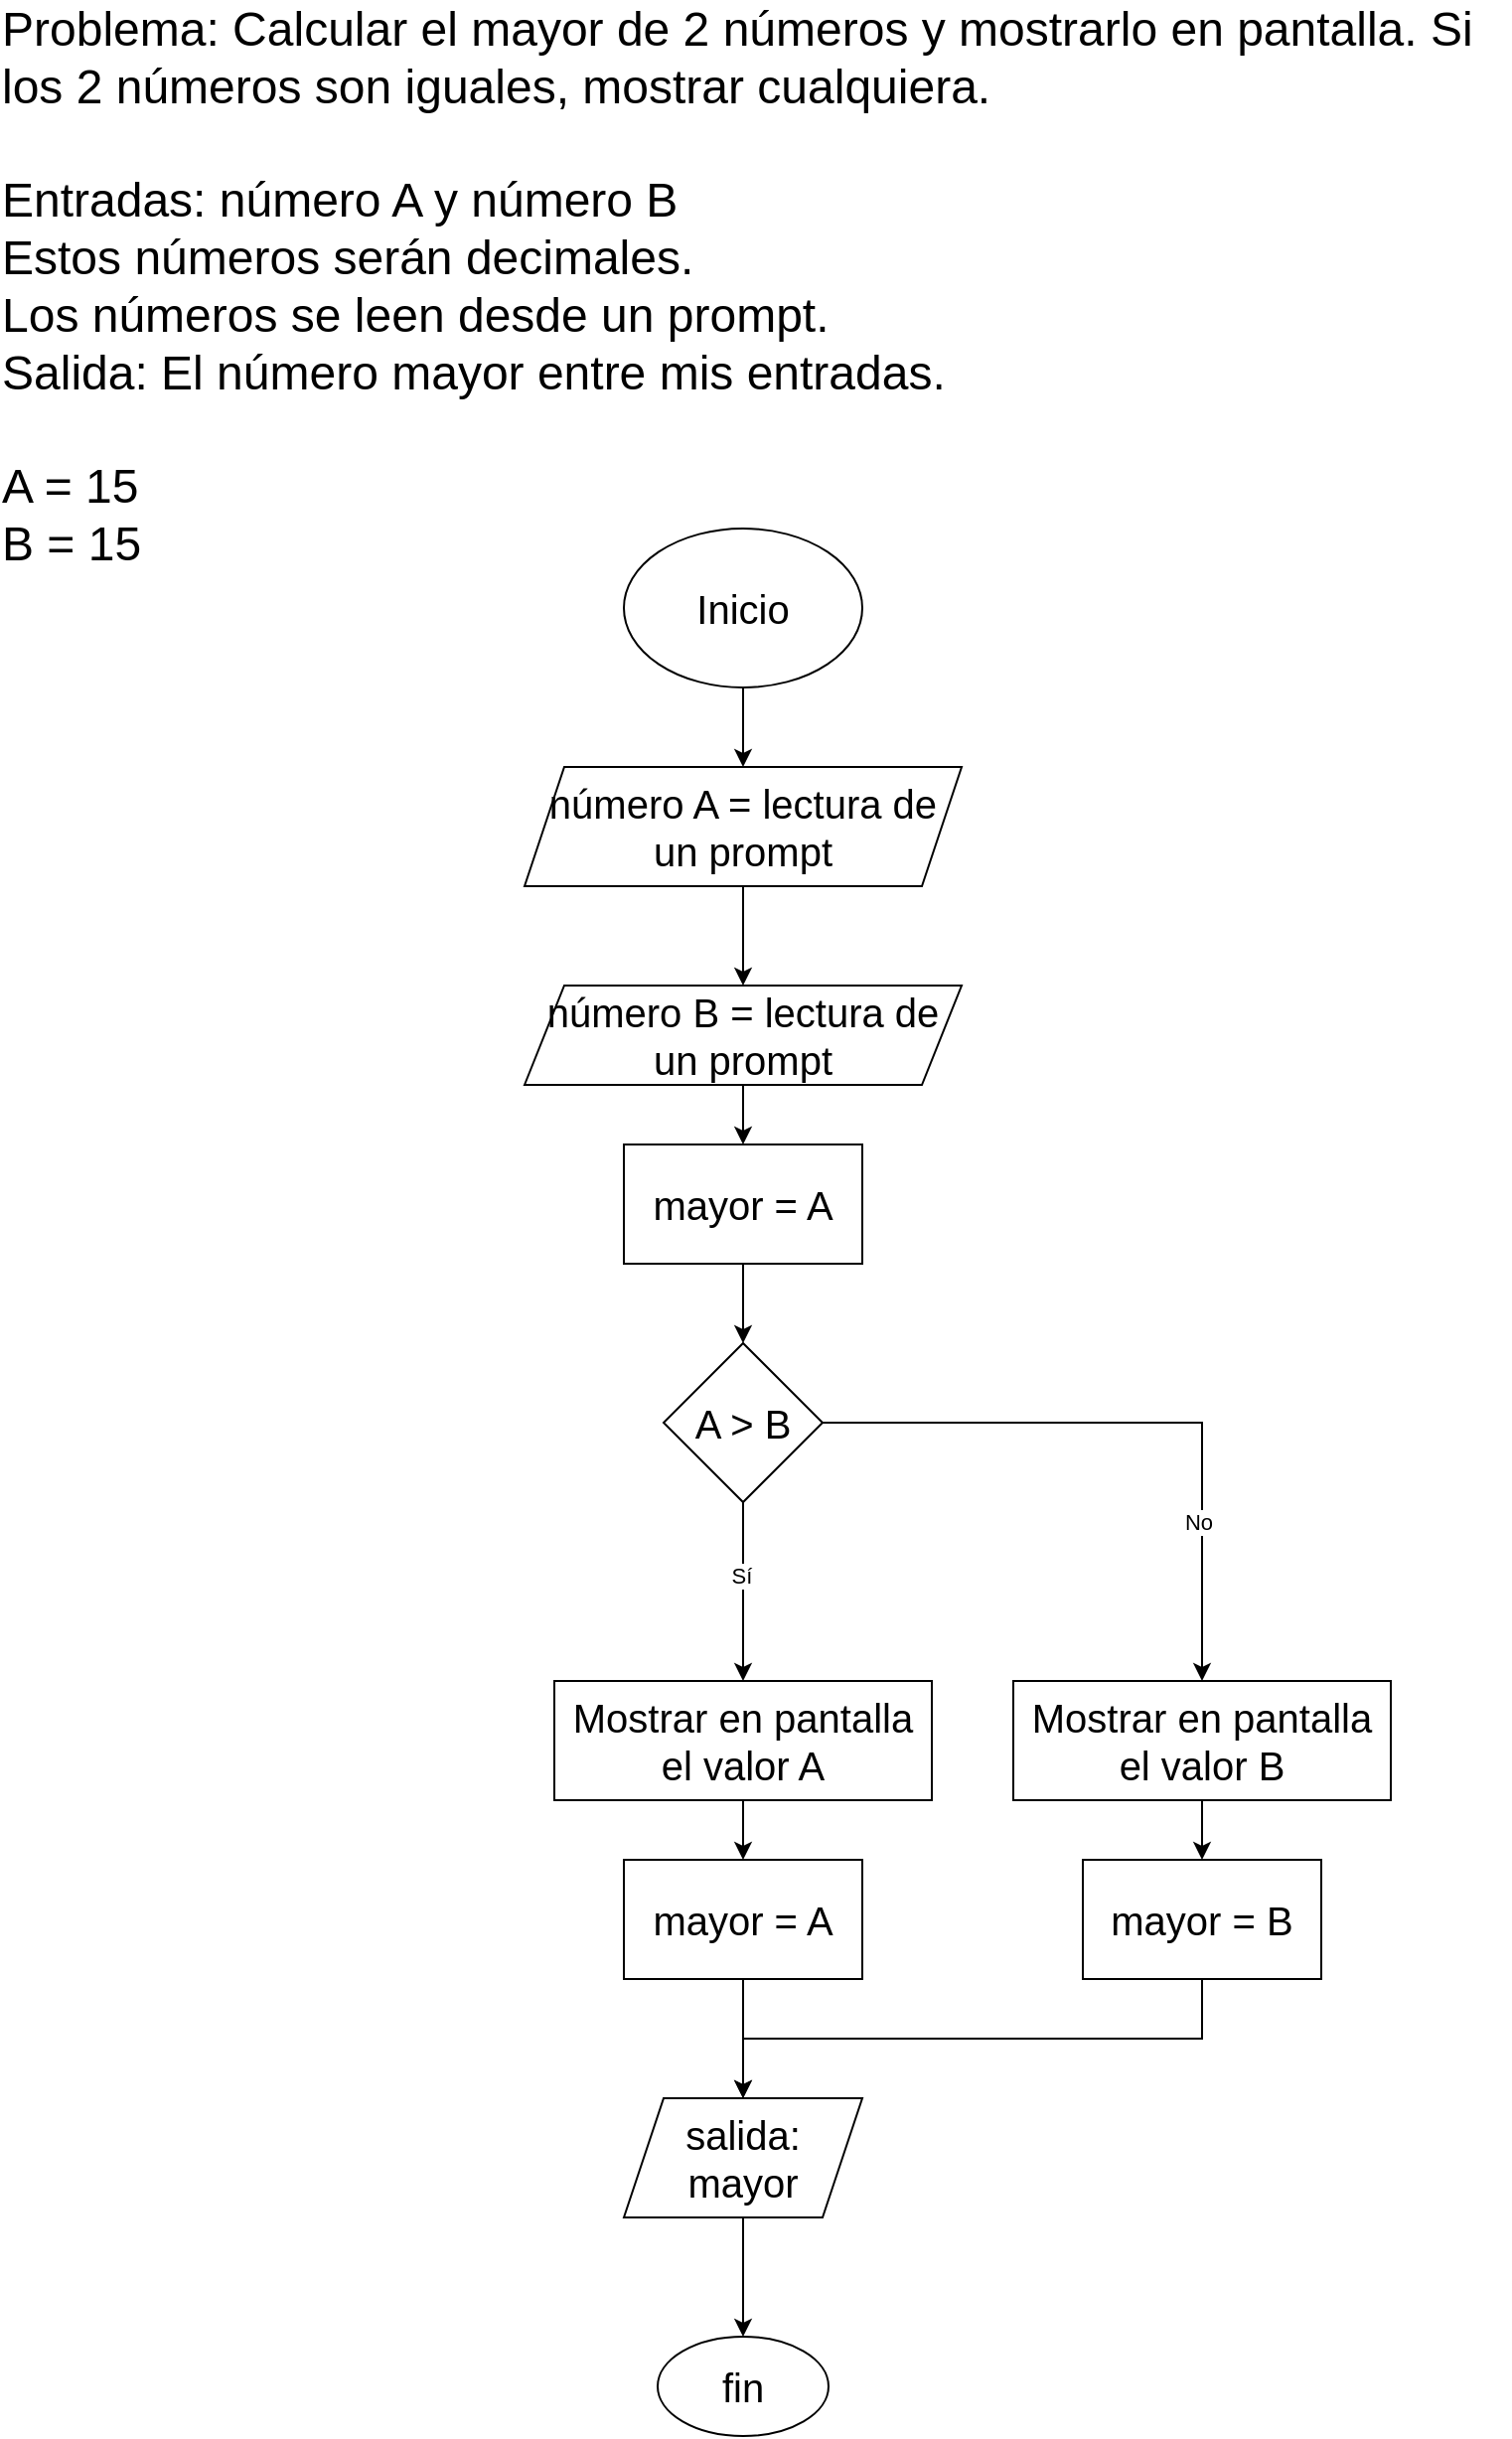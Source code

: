 <mxfile version="24.6.3" type="device" pages="2">
  <diagram id="C5RBs43oDa-KdzZeNtuy" name="Número mayor">
    <mxGraphModel dx="1002" dy="569" grid="1" gridSize="10" guides="1" tooltips="1" connect="1" arrows="1" fold="1" page="1" pageScale="1" pageWidth="827" pageHeight="1169" math="0" shadow="0">
      <root>
        <mxCell id="WIyWlLk6GJQsqaUBKTNV-0" />
        <mxCell id="WIyWlLk6GJQsqaUBKTNV-1" parent="WIyWlLk6GJQsqaUBKTNV-0" />
        <mxCell id="YoA2g7veqDldS5wbF5lk-0" value="&lt;div style=&quot;text-align: left;&quot;&gt;&lt;span style=&quot;font-size: 24px; background-color: initial;&quot;&gt;Problema: Calcular el mayor de 2 números y mostrarlo en pantalla. Si los 2 números son iguales, mostrar cualquiera.&lt;/span&gt;&lt;/div&gt;&lt;font style=&quot;&quot;&gt;&lt;div style=&quot;font-size: 24px; text-align: left;&quot;&gt;&lt;span style=&quot;background-color: initial;&quot;&gt;&lt;br&gt;Entradas: número A y número B&lt;/span&gt;&lt;/div&gt;&lt;div style=&quot;font-size: 24px; text-align: left;&quot;&gt;&lt;span style=&quot;background-color: initial;&quot;&gt;Estos números serán decimales.&lt;br&gt;Los números se leen desde un prompt.&lt;/span&gt;&lt;/div&gt;&lt;div style=&quot;font-size: 24px; text-align: left;&quot;&gt;&lt;span style=&quot;background-color: initial;&quot;&gt;Salida: El número mayor entre mis entradas.&lt;br&gt;&lt;br&gt;A = 15&lt;br&gt;B = 15&lt;/span&gt;&lt;/div&gt;&lt;div style=&quot;text-align: left;&quot;&gt;&lt;span style=&quot;font-size: 24px;&quot;&gt;&lt;br&gt;&lt;/span&gt;&lt;/div&gt;&lt;br&gt;&lt;/font&gt;" style="text;html=1;align=center;verticalAlign=middle;whiteSpace=wrap;rounded=0;" vertex="1" parent="WIyWlLk6GJQsqaUBKTNV-1">
          <mxGeometry x="40" y="430" width="760" height="200" as="geometry" />
        </mxCell>
        <mxCell id="YoA2g7veqDldS5wbF5lk-2" value="&lt;font style=&quot;font-size: 20px;&quot;&gt;Inicio&lt;/font&gt;" style="ellipse;whiteSpace=wrap;html=1;" vertex="1" parent="WIyWlLk6GJQsqaUBKTNV-1">
          <mxGeometry x="354" y="630" width="120" height="80" as="geometry" />
        </mxCell>
        <mxCell id="YoA2g7veqDldS5wbF5lk-3" value="&lt;font style=&quot;font-size: 20px;&quot;&gt;número A = lectura de un prompt&lt;/font&gt;" style="shape=parallelogram;perimeter=parallelogramPerimeter;whiteSpace=wrap;html=1;fixedSize=1;" vertex="1" parent="WIyWlLk6GJQsqaUBKTNV-1">
          <mxGeometry x="304" y="750" width="220" height="60" as="geometry" />
        </mxCell>
        <mxCell id="YoA2g7veqDldS5wbF5lk-4" value="&lt;font style=&quot;font-size: 20px;&quot;&gt;número B = lectura de un prompt&lt;/font&gt;" style="shape=parallelogram;perimeter=parallelogramPerimeter;whiteSpace=wrap;html=1;fixedSize=1;" vertex="1" parent="WIyWlLk6GJQsqaUBKTNV-1">
          <mxGeometry x="304" y="860" width="220" height="50" as="geometry" />
        </mxCell>
        <mxCell id="YoA2g7veqDldS5wbF5lk-5" value="" style="endArrow=classic;html=1;rounded=0;exitX=0.5;exitY=1;exitDx=0;exitDy=0;entryX=0.5;entryY=0;entryDx=0;entryDy=0;" edge="1" parent="WIyWlLk6GJQsqaUBKTNV-1" source="YoA2g7veqDldS5wbF5lk-2" target="YoA2g7veqDldS5wbF5lk-3">
          <mxGeometry width="50" height="50" relative="1" as="geometry">
            <mxPoint x="390" y="880" as="sourcePoint" />
            <mxPoint x="440" y="830" as="targetPoint" />
          </mxGeometry>
        </mxCell>
        <mxCell id="YoA2g7veqDldS5wbF5lk-6" value="" style="endArrow=classic;html=1;rounded=0;entryX=0.5;entryY=0;entryDx=0;entryDy=0;exitX=0.5;exitY=1;exitDx=0;exitDy=0;" edge="1" parent="WIyWlLk6GJQsqaUBKTNV-1" source="YoA2g7veqDldS5wbF5lk-3" target="YoA2g7veqDldS5wbF5lk-4">
          <mxGeometry width="50" height="50" relative="1" as="geometry">
            <mxPoint x="390" y="880" as="sourcePoint" />
            <mxPoint x="440" y="830" as="targetPoint" />
          </mxGeometry>
        </mxCell>
        <mxCell id="YoA2g7veqDldS5wbF5lk-7" value="&lt;font style=&quot;font-size: 20px;&quot;&gt;A &amp;gt; B&lt;/font&gt;" style="rhombus;whiteSpace=wrap;html=1;" vertex="1" parent="WIyWlLk6GJQsqaUBKTNV-1">
          <mxGeometry x="374" y="1040" width="80" height="80" as="geometry" />
        </mxCell>
        <mxCell id="YoA2g7veqDldS5wbF5lk-8" value="&lt;font style=&quot;font-size: 20px;&quot;&gt;mayor = A&lt;/font&gt;" style="rounded=0;whiteSpace=wrap;html=1;" vertex="1" parent="WIyWlLk6GJQsqaUBKTNV-1">
          <mxGeometry x="354" y="940" width="120" height="60" as="geometry" />
        </mxCell>
        <mxCell id="YoA2g7veqDldS5wbF5lk-9" value="" style="endArrow=classic;html=1;rounded=0;exitX=0.5;exitY=1;exitDx=0;exitDy=0;entryX=0.5;entryY=0;entryDx=0;entryDy=0;" edge="1" parent="WIyWlLk6GJQsqaUBKTNV-1" source="YoA2g7veqDldS5wbF5lk-4" target="YoA2g7veqDldS5wbF5lk-8">
          <mxGeometry width="50" height="50" relative="1" as="geometry">
            <mxPoint x="390" y="1080" as="sourcePoint" />
            <mxPoint x="440" y="1030" as="targetPoint" />
          </mxGeometry>
        </mxCell>
        <mxCell id="YoA2g7veqDldS5wbF5lk-10" value="" style="endArrow=classic;html=1;rounded=0;exitX=0.5;exitY=1;exitDx=0;exitDy=0;entryX=0.5;entryY=0;entryDx=0;entryDy=0;" edge="1" parent="WIyWlLk6GJQsqaUBKTNV-1" source="YoA2g7veqDldS5wbF5lk-8" target="YoA2g7veqDldS5wbF5lk-7">
          <mxGeometry width="50" height="50" relative="1" as="geometry">
            <mxPoint x="390" y="1080" as="sourcePoint" />
            <mxPoint x="440" y="1030" as="targetPoint" />
          </mxGeometry>
        </mxCell>
        <mxCell id="YoA2g7veqDldS5wbF5lk-11" value="&lt;font style=&quot;font-size: 20px;&quot;&gt;Mostrar en pantalla el valor A&lt;/font&gt;" style="rounded=0;whiteSpace=wrap;html=1;" vertex="1" parent="WIyWlLk6GJQsqaUBKTNV-1">
          <mxGeometry x="319" y="1210" width="190" height="60" as="geometry" />
        </mxCell>
        <mxCell id="YoA2g7veqDldS5wbF5lk-12" value="" style="endArrow=classic;html=1;rounded=0;entryX=0.5;entryY=0;entryDx=0;entryDy=0;exitX=0.5;exitY=1;exitDx=0;exitDy=0;" edge="1" parent="WIyWlLk6GJQsqaUBKTNV-1" source="YoA2g7veqDldS5wbF5lk-7" target="YoA2g7veqDldS5wbF5lk-11">
          <mxGeometry width="50" height="50" relative="1" as="geometry">
            <mxPoint x="390" y="1130" as="sourcePoint" />
            <mxPoint x="440" y="1080" as="targetPoint" />
          </mxGeometry>
        </mxCell>
        <mxCell id="YoA2g7veqDldS5wbF5lk-13" value="Sí" style="edgeLabel;html=1;align=center;verticalAlign=middle;resizable=0;points=[];" vertex="1" connectable="0" parent="YoA2g7veqDldS5wbF5lk-12">
          <mxGeometry x="-0.191" y="-1" relative="1" as="geometry">
            <mxPoint as="offset" />
          </mxGeometry>
        </mxCell>
        <mxCell id="YoA2g7veqDldS5wbF5lk-14" value="&lt;font style=&quot;font-size: 20px;&quot;&gt;Mostrar en pantalla el valor B&lt;/font&gt;" style="rounded=0;whiteSpace=wrap;html=1;" vertex="1" parent="WIyWlLk6GJQsqaUBKTNV-1">
          <mxGeometry x="550" y="1210" width="190" height="60" as="geometry" />
        </mxCell>
        <mxCell id="YoA2g7veqDldS5wbF5lk-15" value="" style="endArrow=classic;html=1;rounded=0;entryX=0.5;entryY=0;entryDx=0;entryDy=0;exitX=1;exitY=0.5;exitDx=0;exitDy=0;edgeStyle=orthogonalEdgeStyle;" edge="1" parent="WIyWlLk6GJQsqaUBKTNV-1" source="YoA2g7veqDldS5wbF5lk-7" target="YoA2g7veqDldS5wbF5lk-14">
          <mxGeometry width="50" height="50" relative="1" as="geometry">
            <mxPoint x="390" y="1100" as="sourcePoint" />
            <mxPoint x="440" y="1050" as="targetPoint" />
          </mxGeometry>
        </mxCell>
        <mxCell id="YoA2g7veqDldS5wbF5lk-16" value="No" style="edgeLabel;html=1;align=center;verticalAlign=middle;resizable=0;points=[];" vertex="1" connectable="0" parent="YoA2g7veqDldS5wbF5lk-15">
          <mxGeometry x="0.498" y="-2" relative="1" as="geometry">
            <mxPoint as="offset" />
          </mxGeometry>
        </mxCell>
        <mxCell id="YoA2g7veqDldS5wbF5lk-17" value="&lt;font style=&quot;font-size: 20px;&quot;&gt;mayor = A&lt;/font&gt;" style="rounded=0;whiteSpace=wrap;html=1;" vertex="1" parent="WIyWlLk6GJQsqaUBKTNV-1">
          <mxGeometry x="354" y="1300" width="120" height="60" as="geometry" />
        </mxCell>
        <mxCell id="YoA2g7veqDldS5wbF5lk-18" value="&lt;font style=&quot;font-size: 20px;&quot;&gt;mayor = B&lt;/font&gt;" style="rounded=0;whiteSpace=wrap;html=1;" vertex="1" parent="WIyWlLk6GJQsqaUBKTNV-1">
          <mxGeometry x="585" y="1300" width="120" height="60" as="geometry" />
        </mxCell>
        <mxCell id="YoA2g7veqDldS5wbF5lk-19" value="" style="endArrow=classic;html=1;rounded=0;entryX=0.5;entryY=0;entryDx=0;entryDy=0;exitX=0.5;exitY=1;exitDx=0;exitDy=0;" edge="1" parent="WIyWlLk6GJQsqaUBKTNV-1" source="YoA2g7veqDldS5wbF5lk-11" target="YoA2g7veqDldS5wbF5lk-17">
          <mxGeometry width="50" height="50" relative="1" as="geometry">
            <mxPoint x="390" y="1320" as="sourcePoint" />
            <mxPoint x="410" y="1300" as="targetPoint" />
          </mxGeometry>
        </mxCell>
        <mxCell id="YoA2g7veqDldS5wbF5lk-20" value="" style="endArrow=classic;html=1;rounded=0;entryX=0.5;entryY=0;entryDx=0;entryDy=0;exitX=0.5;exitY=1;exitDx=0;exitDy=0;" edge="1" parent="WIyWlLk6GJQsqaUBKTNV-1" source="YoA2g7veqDldS5wbF5lk-14" target="YoA2g7veqDldS5wbF5lk-18">
          <mxGeometry width="50" height="50" relative="1" as="geometry">
            <mxPoint x="390" y="1320" as="sourcePoint" />
            <mxPoint x="440" y="1270" as="targetPoint" />
          </mxGeometry>
        </mxCell>
        <mxCell id="YoA2g7veqDldS5wbF5lk-21" value="&lt;font style=&quot;font-size: 20px;&quot;&gt;fin&lt;/font&gt;" style="ellipse;whiteSpace=wrap;html=1;" vertex="1" parent="WIyWlLk6GJQsqaUBKTNV-1">
          <mxGeometry x="371" y="1540" width="86" height="50" as="geometry" />
        </mxCell>
        <mxCell id="YoA2g7veqDldS5wbF5lk-22" value="&lt;font style=&quot;font-size: 20px;&quot;&gt;salida: mayor&lt;/font&gt;" style="shape=parallelogram;perimeter=parallelogramPerimeter;whiteSpace=wrap;html=1;fixedSize=1;" vertex="1" parent="WIyWlLk6GJQsqaUBKTNV-1">
          <mxGeometry x="354" y="1420" width="120" height="60" as="geometry" />
        </mxCell>
        <mxCell id="YoA2g7veqDldS5wbF5lk-23" value="" style="endArrow=classic;html=1;rounded=0;exitX=0.5;exitY=1;exitDx=0;exitDy=0;entryX=0.5;entryY=0;entryDx=0;entryDy=0;" edge="1" parent="WIyWlLk6GJQsqaUBKTNV-1" source="YoA2g7veqDldS5wbF5lk-17" target="YoA2g7veqDldS5wbF5lk-22">
          <mxGeometry width="50" height="50" relative="1" as="geometry">
            <mxPoint x="390" y="1500" as="sourcePoint" />
            <mxPoint x="440" y="1450" as="targetPoint" />
          </mxGeometry>
        </mxCell>
        <mxCell id="YoA2g7veqDldS5wbF5lk-24" value="" style="endArrow=classic;html=1;rounded=0;exitX=0.5;exitY=1;exitDx=0;exitDy=0;entryX=0.5;entryY=0;entryDx=0;entryDy=0;edgeStyle=orthogonalEdgeStyle;" edge="1" parent="WIyWlLk6GJQsqaUBKTNV-1" source="YoA2g7veqDldS5wbF5lk-18" target="YoA2g7veqDldS5wbF5lk-22">
          <mxGeometry width="50" height="50" relative="1" as="geometry">
            <mxPoint x="390" y="1500" as="sourcePoint" />
            <mxPoint x="440" y="1450" as="targetPoint" />
          </mxGeometry>
        </mxCell>
        <mxCell id="YoA2g7veqDldS5wbF5lk-25" value="" style="endArrow=classic;html=1;rounded=0;entryX=0.5;entryY=0;entryDx=0;entryDy=0;exitX=0.5;exitY=1;exitDx=0;exitDy=0;" edge="1" parent="WIyWlLk6GJQsqaUBKTNV-1" source="YoA2g7veqDldS5wbF5lk-22" target="YoA2g7veqDldS5wbF5lk-21">
          <mxGeometry width="50" height="50" relative="1" as="geometry">
            <mxPoint x="390" y="1490" as="sourcePoint" />
            <mxPoint x="440" y="1440" as="targetPoint" />
          </mxGeometry>
        </mxCell>
      </root>
    </mxGraphModel>
  </diagram>
  <diagram id="BgFeDzzi63kwGv5qupFe" name="Suma de números">
    <mxGraphModel dx="1002" dy="569" grid="1" gridSize="10" guides="1" tooltips="1" connect="1" arrows="1" fold="1" page="1" pageScale="1" pageWidth="827" pageHeight="1169" math="0" shadow="0">
      <root>
        <mxCell id="0" />
        <mxCell id="1" parent="0" />
        <mxCell id="nheMzpLvVcylalAMTew7-1" value="&lt;font style=&quot;font-size: 20px;&quot;&gt;Problema: Sumar todos los valores de un arreglo y regresar esa suma. El arreglo es de tipo numérico y no contiene otro tipo de dato.&lt;br&gt;Entradas: arreglo A que contiene únicamente números.&lt;br&gt;Salida: La suma de los valores del arreglo A.&lt;/font&gt;" style="text;html=1;align=left;verticalAlign=middle;whiteSpace=wrap;rounded=0;" vertex="1" parent="1">
          <mxGeometry x="64" y="10" width="700" height="130" as="geometry" />
        </mxCell>
        <mxCell id="nheMzpLvVcylalAMTew7-2" value="&lt;font style=&quot;font-size: 20px;&quot;&gt;Inicio&lt;/font&gt;" style="ellipse;whiteSpace=wrap;html=1;" vertex="1" parent="1">
          <mxGeometry x="379" y="140" width="70" height="50" as="geometry" />
        </mxCell>
        <mxCell id="nheMzpLvVcylalAMTew7-3" value="&lt;font style=&quot;font-size: 20px;&quot;&gt;entrada: arreglo A&lt;/font&gt;" style="shape=parallelogram;perimeter=parallelogramPerimeter;whiteSpace=wrap;html=1;fixedSize=1;" vertex="1" parent="1">
          <mxGeometry x="311" y="230" width="206" height="60" as="geometry" />
        </mxCell>
        <mxCell id="nheMzpLvVcylalAMTew7-4" value="" style="endArrow=classic;html=1;rounded=0;entryX=0.5;entryY=0;entryDx=0;entryDy=0;exitX=0.5;exitY=1;exitDx=0;exitDy=0;" edge="1" parent="1" source="nheMzpLvVcylalAMTew7-2" target="nheMzpLvVcylalAMTew7-3">
          <mxGeometry width="50" height="50" relative="1" as="geometry">
            <mxPoint x="390" y="190" as="sourcePoint" />
            <mxPoint x="440" y="140" as="targetPoint" />
          </mxGeometry>
        </mxCell>
        <mxCell id="nheMzpLvVcylalAMTew7-5" value="&lt;font style=&quot;font-size: 20px;&quot;&gt;resultado = 0&lt;br&gt;tamanioArreglo = A.length&lt;/font&gt;" style="rounded=0;whiteSpace=wrap;html=1;" vertex="1" parent="1">
          <mxGeometry x="296" y="310" width="236" height="70" as="geometry" />
        </mxCell>
        <mxCell id="nheMzpLvVcylalAMTew7-6" value="" style="endArrow=classic;html=1;rounded=0;entryX=0.5;entryY=0;entryDx=0;entryDy=0;exitX=0.5;exitY=1;exitDx=0;exitDy=0;" edge="1" parent="1" source="nheMzpLvVcylalAMTew7-3" target="nheMzpLvVcylalAMTew7-5">
          <mxGeometry width="50" height="50" relative="1" as="geometry">
            <mxPoint x="390" y="320" as="sourcePoint" />
            <mxPoint x="440" y="270" as="targetPoint" />
          </mxGeometry>
        </mxCell>
        <mxCell id="nheMzpLvVcylalAMTew7-7" value="&lt;font style=&quot;font-size: 20px;&quot;&gt;i = 0&lt;/font&gt;" style="rounded=0;whiteSpace=wrap;html=1;" vertex="1" parent="1">
          <mxGeometry x="354" y="410" width="120" height="30" as="geometry" />
        </mxCell>
        <mxCell id="nheMzpLvVcylalAMTew7-8" value="" style="endArrow=classic;html=1;rounded=0;entryX=0.5;entryY=0;entryDx=0;entryDy=0;exitX=0.5;exitY=1;exitDx=0;exitDy=0;" edge="1" parent="1" source="nheMzpLvVcylalAMTew7-5" target="nheMzpLvVcylalAMTew7-7">
          <mxGeometry width="50" height="50" relative="1" as="geometry">
            <mxPoint x="390" y="470" as="sourcePoint" />
            <mxPoint x="440" y="420" as="targetPoint" />
          </mxGeometry>
        </mxCell>
        <mxCell id="nheMzpLvVcylalAMTew7-9" value="i &amp;lt; tamanioArreglo" style="rhombus;whiteSpace=wrap;html=1;" vertex="1" parent="1">
          <mxGeometry x="342" y="470" width="144" height="120" as="geometry" />
        </mxCell>
        <mxCell id="nheMzpLvVcylalAMTew7-10" value="&lt;font style=&quot;font-size: 20px;&quot;&gt;for(let i = 0; i &amp;lt; tamanioArreglo; i++){&lt;br&gt;...&lt;br&gt;}&lt;br&gt;&lt;br&gt;let i = 0;&lt;br&gt;while(i &amp;lt; tamanioArreglo){&lt;/font&gt;&lt;div&gt;&lt;font style=&quot;font-size: 20px;&quot;&gt;...&amp;nbsp;&lt;br&gt;i++;&lt;/font&gt;&lt;/div&gt;&lt;div&gt;&lt;font style=&quot;font-size: 20px;&quot;&gt;}&lt;br&gt;&lt;br&gt;&amp;nbsp;0&amp;nbsp; &amp;nbsp; &amp;nbsp; &amp;nbsp; &amp;nbsp; &amp;nbsp; &amp;nbsp; &amp;nbsp; &amp;nbsp; &amp;nbsp; &amp;nbsp; &amp;nbsp; &amp;nbsp; &amp;nbsp; 6&lt;br&gt;[5&amp;nbsp; 8&amp;nbsp; 9&amp;nbsp; 0&amp;nbsp; 12&amp;nbsp; 21&amp;nbsp; 13]&amp;nbsp;&lt;br&gt;tamaño = 7&lt;br&gt;&lt;br&gt;i = 7&lt;/font&gt;&lt;/div&gt;&lt;div&gt;&lt;font style=&quot;font-size: 20px;&quot;&gt;7 &amp;lt; 7&lt;br&gt;&lt;br&gt;&lt;/font&gt;&lt;/div&gt;" style="text;html=1;align=left;verticalAlign=middle;whiteSpace=wrap;rounded=0;" vertex="1" parent="1">
          <mxGeometry x="570" y="420" width="440" height="380" as="geometry" />
        </mxCell>
        <mxCell id="nheMzpLvVcylalAMTew7-11" value="" style="endArrow=classic;html=1;rounded=0;exitX=0.5;exitY=1;exitDx=0;exitDy=0;entryX=0.5;entryY=0;entryDx=0;entryDy=0;" edge="1" parent="1" source="nheMzpLvVcylalAMTew7-7" target="nheMzpLvVcylalAMTew7-9">
          <mxGeometry width="50" height="50" relative="1" as="geometry">
            <mxPoint x="390" y="620" as="sourcePoint" />
            <mxPoint x="440" y="570" as="targetPoint" />
          </mxGeometry>
        </mxCell>
        <mxCell id="nheMzpLvVcylalAMTew7-12" value="&lt;font style=&quot;font-size: 20px;&quot;&gt;resultado += A[i]&lt;br&gt;i++&lt;/font&gt;" style="rounded=0;whiteSpace=wrap;html=1;" vertex="1" parent="1">
          <mxGeometry x="337" y="640" width="154" height="60" as="geometry" />
        </mxCell>
        <mxCell id="nheMzpLvVcylalAMTew7-13" value="" style="endArrow=classic;html=1;rounded=0;entryX=0.5;entryY=0;entryDx=0;entryDy=0;exitX=0.5;exitY=1;exitDx=0;exitDy=0;" edge="1" parent="1" source="nheMzpLvVcylalAMTew7-9" target="nheMzpLvVcylalAMTew7-12">
          <mxGeometry width="50" height="50" relative="1" as="geometry">
            <mxPoint x="420" y="610" as="sourcePoint" />
            <mxPoint x="470" y="560" as="targetPoint" />
          </mxGeometry>
        </mxCell>
        <mxCell id="nheMzpLvVcylalAMTew7-14" value="Sí" style="edgeLabel;html=1;align=center;verticalAlign=middle;resizable=0;points=[];" vertex="1" connectable="0" parent="nheMzpLvVcylalAMTew7-13">
          <mxGeometry x="-0.326" y="-2" relative="1" as="geometry">
            <mxPoint as="offset" />
          </mxGeometry>
        </mxCell>
        <mxCell id="nheMzpLvVcylalAMTew7-15" value="" style="endArrow=classic;html=1;rounded=0;exitX=0.5;exitY=1;exitDx=0;exitDy=0;entryX=0;entryY=0.5;entryDx=0;entryDy=0;edgeStyle=orthogonalEdgeStyle;" edge="1" parent="1" source="nheMzpLvVcylalAMTew7-12" target="nheMzpLvVcylalAMTew7-9">
          <mxGeometry width="50" height="50" relative="1" as="geometry">
            <mxPoint x="420" y="680" as="sourcePoint" />
            <mxPoint x="470" y="630" as="targetPoint" />
            <Array as="points">
              <mxPoint x="414" y="730" />
              <mxPoint x="290" y="730" />
              <mxPoint x="290" y="530" />
            </Array>
          </mxGeometry>
        </mxCell>
        <mxCell id="nheMzpLvVcylalAMTew7-16" value="&lt;font style=&quot;font-size: 20px;&quot;&gt;salida: resultado&lt;/font&gt;" style="shape=parallelogram;perimeter=parallelogramPerimeter;whiteSpace=wrap;html=1;fixedSize=1;" vertex="1" parent="1">
          <mxGeometry x="354" y="800" width="120" height="60" as="geometry" />
        </mxCell>
        <mxCell id="nheMzpLvVcylalAMTew7-18" value="" style="endArrow=classic;html=1;rounded=0;exitX=1;exitY=0.5;exitDx=0;exitDy=0;entryX=0.5;entryY=0;entryDx=0;entryDy=0;edgeStyle=orthogonalEdgeStyle;" edge="1" parent="1" source="nheMzpLvVcylalAMTew7-9" target="nheMzpLvVcylalAMTew7-16">
          <mxGeometry width="50" height="50" relative="1" as="geometry">
            <mxPoint x="420" y="730" as="sourcePoint" />
            <mxPoint x="470" y="680" as="targetPoint" />
            <Array as="points">
              <mxPoint x="540" y="530" />
              <mxPoint x="540" y="740" />
              <mxPoint x="414" y="740" />
            </Array>
          </mxGeometry>
        </mxCell>
        <mxCell id="nheMzpLvVcylalAMTew7-19" value="&lt;font style=&quot;font-size: 20px;&quot;&gt;fin&lt;/font&gt;" style="ellipse;whiteSpace=wrap;html=1;" vertex="1" parent="1">
          <mxGeometry x="366" y="890" width="96" height="40" as="geometry" />
        </mxCell>
        <mxCell id="nheMzpLvVcylalAMTew7-21" value="" style="endArrow=classic;html=1;rounded=0;entryX=0.5;entryY=0;entryDx=0;entryDy=0;exitX=0.5;exitY=1;exitDx=0;exitDy=0;" edge="1" parent="1" source="nheMzpLvVcylalAMTew7-16" target="nheMzpLvVcylalAMTew7-19">
          <mxGeometry width="50" height="50" relative="1" as="geometry">
            <mxPoint x="420" y="840" as="sourcePoint" />
            <mxPoint x="470" y="790" as="targetPoint" />
          </mxGeometry>
        </mxCell>
      </root>
    </mxGraphModel>
  </diagram>
</mxfile>
